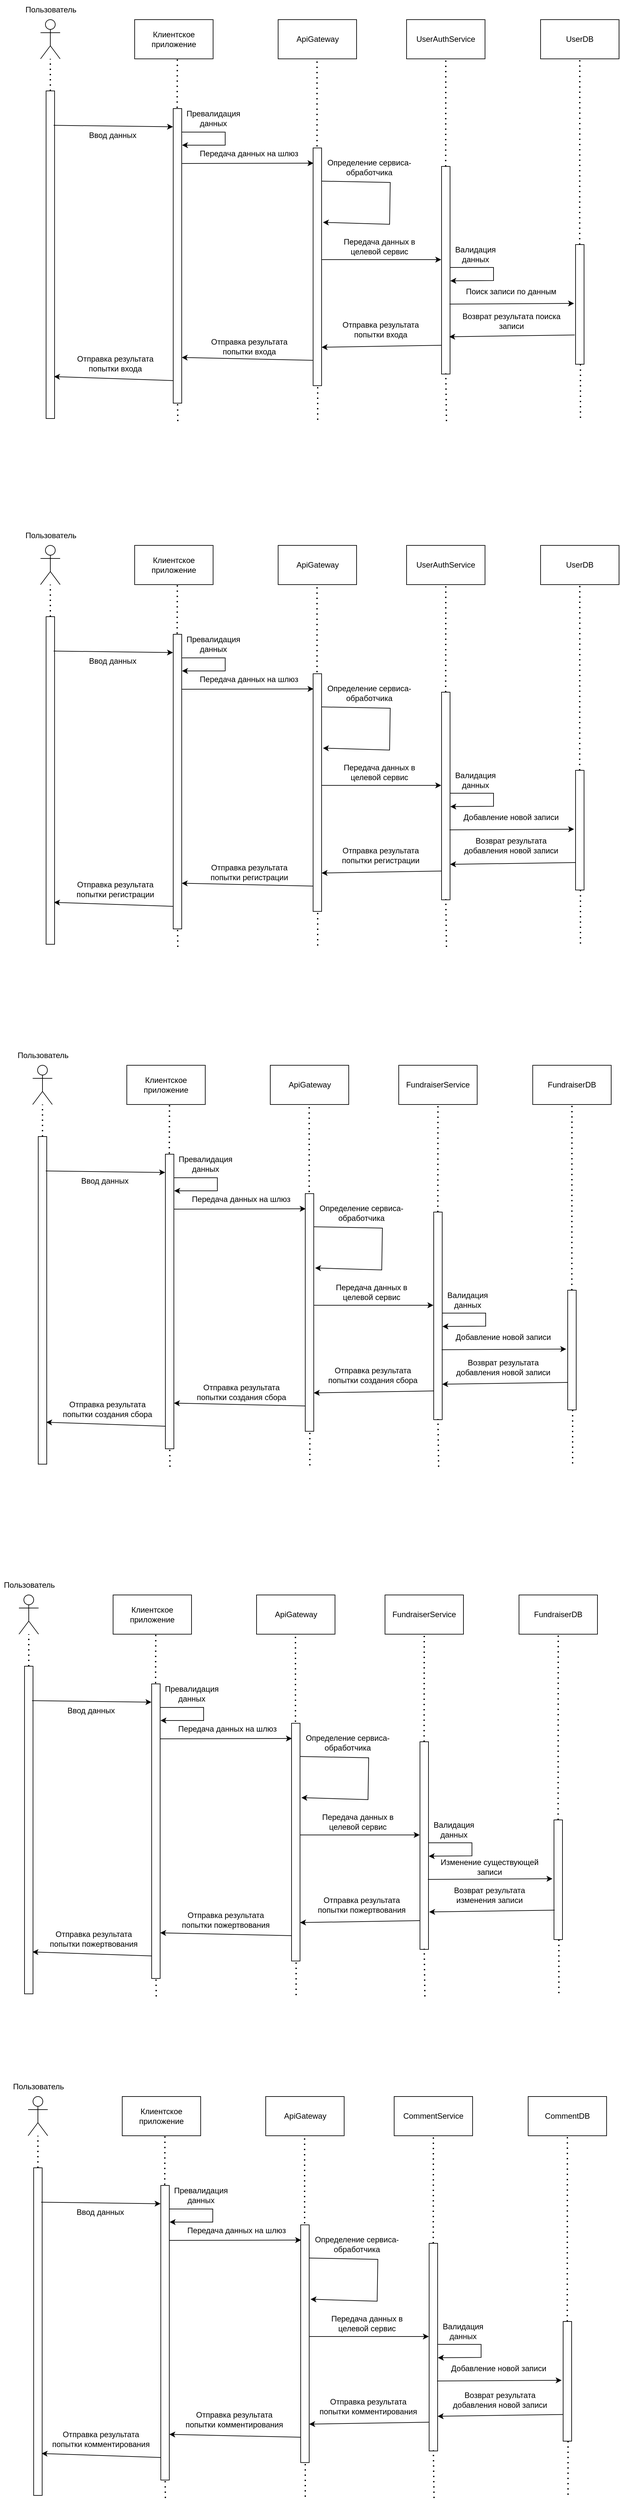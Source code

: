 <mxfile version="25.0.1">
  <diagram name="Страница — 1" id="gPK9LEXlPWsgc0EX6AzK">
    <mxGraphModel dx="2593" dy="1444" grid="0" gridSize="10" guides="1" tooltips="1" connect="1" arrows="1" fold="1" page="0" pageScale="1" pageWidth="827" pageHeight="1169" math="0" shadow="0">
      <root>
        <mxCell id="0" />
        <mxCell id="1" parent="0" />
        <mxCell id="wdOQwlN1AhwffXfv1pPf-77" value="" style="shape=umlActor;verticalLabelPosition=bottom;verticalAlign=top;html=1;outlineConnect=0;" vertex="1" parent="1">
          <mxGeometry x="84" y="1682" width="30" height="60" as="geometry" />
        </mxCell>
        <mxCell id="wdOQwlN1AhwffXfv1pPf-78" value="" style="rounded=0;whiteSpace=wrap;html=1;" vertex="1" parent="1">
          <mxGeometry x="92.5" y="1791" width="13" height="501" as="geometry" />
        </mxCell>
        <mxCell id="wdOQwlN1AhwffXfv1pPf-79" value="" style="endArrow=none;dashed=1;html=1;dashPattern=1 3;strokeWidth=2;rounded=0;exitX=0.5;exitY=0;exitDx=0;exitDy=0;" edge="1" parent="1" source="wdOQwlN1AhwffXfv1pPf-78" target="wdOQwlN1AhwffXfv1pPf-77">
          <mxGeometry width="50" height="50" relative="1" as="geometry">
            <mxPoint x="142" y="1812" as="sourcePoint" />
            <mxPoint x="463" y="1860" as="targetPoint" />
          </mxGeometry>
        </mxCell>
        <mxCell id="wdOQwlN1AhwffXfv1pPf-80" value="Пользователь" style="text;strokeColor=none;fillColor=none;align=left;verticalAlign=middle;spacingLeft=4;spacingRight=4;overflow=hidden;points=[[0,0.5],[1,0.5]];portConstraint=eastwest;rotatable=0;whiteSpace=wrap;html=1;" vertex="1" parent="1">
          <mxGeometry x="55" y="1652" width="97" height="30" as="geometry" />
        </mxCell>
        <mxCell id="wdOQwlN1AhwffXfv1pPf-81" value="Клиентское приложение" style="rounded=0;whiteSpace=wrap;html=1;" vertex="1" parent="1">
          <mxGeometry x="228" y="1682" width="120" height="60" as="geometry" />
        </mxCell>
        <mxCell id="wdOQwlN1AhwffXfv1pPf-82" value="ApiGateway" style="rounded=0;whiteSpace=wrap;html=1;" vertex="1" parent="1">
          <mxGeometry x="447.5" y="1682" width="120" height="60" as="geometry" />
        </mxCell>
        <mxCell id="wdOQwlN1AhwffXfv1pPf-83" value="FundraiserService" style="rounded=0;whiteSpace=wrap;html=1;" vertex="1" parent="1">
          <mxGeometry x="644" y="1682" width="120" height="60" as="geometry" />
        </mxCell>
        <mxCell id="wdOQwlN1AhwffXfv1pPf-84" value="FundraiserDB" style="rounded=0;whiteSpace=wrap;html=1;" vertex="1" parent="1">
          <mxGeometry x="849" y="1682" width="120" height="60" as="geometry" />
        </mxCell>
        <mxCell id="wdOQwlN1AhwffXfv1pPf-85" value="" style="rounded=0;whiteSpace=wrap;html=1;" vertex="1" parent="1">
          <mxGeometry x="287" y="1818" width="13" height="450.5" as="geometry" />
        </mxCell>
        <mxCell id="wdOQwlN1AhwffXfv1pPf-86" value="" style="rounded=0;whiteSpace=wrap;html=1;" vertex="1" parent="1">
          <mxGeometry x="501" y="1878.25" width="13" height="363.5" as="geometry" />
        </mxCell>
        <mxCell id="wdOQwlN1AhwffXfv1pPf-87" value="" style="rounded=0;whiteSpace=wrap;html=1;" vertex="1" parent="1">
          <mxGeometry x="697.5" y="1906.5" width="13" height="317.5" as="geometry" />
        </mxCell>
        <mxCell id="wdOQwlN1AhwffXfv1pPf-88" value="" style="rounded=0;whiteSpace=wrap;html=1;" vertex="1" parent="1">
          <mxGeometry x="902.5" y="2026" width="13" height="183" as="geometry" />
        </mxCell>
        <mxCell id="wdOQwlN1AhwffXfv1pPf-89" value="" style="endArrow=classic;html=1;rounded=0;exitX=0.888;exitY=0.105;exitDx=0;exitDy=0;exitPerimeter=0;entryX=-0.027;entryY=0.062;entryDx=0;entryDy=0;entryPerimeter=0;" edge="1" parent="1" source="wdOQwlN1AhwffXfv1pPf-78" target="wdOQwlN1AhwffXfv1pPf-85">
          <mxGeometry width="50" height="50" relative="1" as="geometry">
            <mxPoint x="178" y="1912" as="sourcePoint" />
            <mxPoint x="228" y="1862" as="targetPoint" />
          </mxGeometry>
        </mxCell>
        <mxCell id="wdOQwlN1AhwffXfv1pPf-90" value="Ввод данных" style="text;html=1;align=center;verticalAlign=middle;whiteSpace=wrap;rounded=0;" vertex="1" parent="1">
          <mxGeometry x="152" y="1844" width="85" height="30" as="geometry" />
        </mxCell>
        <mxCell id="wdOQwlN1AhwffXfv1pPf-91" value="" style="endArrow=classic;html=1;rounded=0;exitX=0.888;exitY=0.105;exitDx=0;exitDy=0;exitPerimeter=0;entryX=0.046;entryY=0.064;entryDx=0;entryDy=0;entryPerimeter=0;" edge="1" parent="1" target="wdOQwlN1AhwffXfv1pPf-86">
          <mxGeometry width="50" height="50" relative="1" as="geometry">
            <mxPoint x="300" y="1902" as="sourcePoint" />
            <mxPoint x="483" y="1902" as="targetPoint" />
          </mxGeometry>
        </mxCell>
        <mxCell id="wdOQwlN1AhwffXfv1pPf-92" value="Передача данных на шлюз" style="text;html=1;align=center;verticalAlign=middle;whiteSpace=wrap;rounded=0;" vertex="1" parent="1">
          <mxGeometry x="324" y="1872" width="158" height="30" as="geometry" />
        </mxCell>
        <mxCell id="wdOQwlN1AhwffXfv1pPf-93" value="" style="endArrow=classic;html=1;rounded=0;exitX=0.888;exitY=0.105;exitDx=0;exitDy=0;exitPerimeter=0;" edge="1" parent="1">
          <mxGeometry width="50" height="50" relative="1" as="geometry">
            <mxPoint x="514" y="1929" as="sourcePoint" />
            <mxPoint x="516" y="1992" as="targetPoint" />
            <Array as="points">
              <mxPoint x="619" y="1931" />
              <mxPoint x="618" y="1995" />
            </Array>
          </mxGeometry>
        </mxCell>
        <mxCell id="wdOQwlN1AhwffXfv1pPf-94" value="Определение сервиса-обработчика" style="text;html=1;align=center;verticalAlign=middle;whiteSpace=wrap;rounded=0;" vertex="1" parent="1">
          <mxGeometry x="508" y="1893" width="158" height="30" as="geometry" />
        </mxCell>
        <mxCell id="wdOQwlN1AhwffXfv1pPf-95" value="" style="endArrow=classic;html=1;rounded=0;exitX=0.888;exitY=0.105;exitDx=0;exitDy=0;exitPerimeter=0;entryX=-0.027;entryY=0.062;entryDx=0;entryDy=0;entryPerimeter=0;" edge="1" parent="1">
          <mxGeometry width="50" height="50" relative="1" as="geometry">
            <mxPoint x="514" y="2049" as="sourcePoint" />
            <mxPoint x="697" y="2049" as="targetPoint" />
          </mxGeometry>
        </mxCell>
        <mxCell id="wdOQwlN1AhwffXfv1pPf-96" value="Передача данных в целевой сервис" style="text;html=1;align=center;verticalAlign=middle;whiteSpace=wrap;rounded=0;" vertex="1" parent="1">
          <mxGeometry x="543" y="2014" width="119" height="30" as="geometry" />
        </mxCell>
        <mxCell id="wdOQwlN1AhwffXfv1pPf-97" value="" style="endArrow=classic;html=1;rounded=0;exitX=0.888;exitY=0.105;exitDx=0;exitDy=0;exitPerimeter=0;" edge="1" parent="1">
          <mxGeometry width="50" height="50" relative="1" as="geometry">
            <mxPoint x="709.67" y="2117" as="sourcePoint" />
            <mxPoint x="900.17" y="2116" as="targetPoint" />
          </mxGeometry>
        </mxCell>
        <mxCell id="wdOQwlN1AhwffXfv1pPf-98" value="Добавление новой записи" style="text;html=1;align=center;verticalAlign=middle;whiteSpace=wrap;rounded=0;" vertex="1" parent="1">
          <mxGeometry x="721.17" y="2083" width="166" height="30" as="geometry" />
        </mxCell>
        <mxCell id="wdOQwlN1AhwffXfv1pPf-99" value="" style="endArrow=classic;html=1;rounded=0;exitX=-0.013;exitY=0.86;exitDx=0;exitDy=0;exitPerimeter=0;entryX=0.987;entryY=0.803;entryDx=0;entryDy=0;entryPerimeter=0;" edge="1" parent="1">
          <mxGeometry width="50" height="50" relative="1" as="geometry">
            <mxPoint x="902.501" y="2167" as="sourcePoint" />
            <mxPoint x="710.501" y="2169.751" as="targetPoint" />
          </mxGeometry>
        </mxCell>
        <mxCell id="wdOQwlN1AhwffXfv1pPf-100" value="Возврат результата добавления новой записи" style="text;html=1;align=center;verticalAlign=middle;whiteSpace=wrap;rounded=0;" vertex="1" parent="1">
          <mxGeometry x="721.17" y="2129" width="166" height="30" as="geometry" />
        </mxCell>
        <mxCell id="wdOQwlN1AhwffXfv1pPf-101" value="" style="endArrow=classic;html=1;rounded=0;exitX=-0.013;exitY=0.86;exitDx=0;exitDy=0;exitPerimeter=0;" edge="1" parent="1">
          <mxGeometry width="50" height="50" relative="1" as="geometry">
            <mxPoint x="697.5" y="2180" as="sourcePoint" />
            <mxPoint x="514" y="2183" as="targetPoint" />
          </mxGeometry>
        </mxCell>
        <mxCell id="wdOQwlN1AhwffXfv1pPf-102" value="Отправка результата попытки создания сбора" style="text;html=1;align=center;verticalAlign=middle;whiteSpace=wrap;rounded=0;" vertex="1" parent="1">
          <mxGeometry x="530" y="2140.5" width="149" height="30" as="geometry" />
        </mxCell>
        <mxCell id="wdOQwlN1AhwffXfv1pPf-103" value="" style="endArrow=classic;html=1;rounded=0;exitX=-0.013;exitY=0.86;exitDx=0;exitDy=0;exitPerimeter=0;entryX=1;entryY=0.845;entryDx=0;entryDy=0;entryPerimeter=0;" edge="1" parent="1" target="wdOQwlN1AhwffXfv1pPf-85">
          <mxGeometry width="50" height="50" relative="1" as="geometry">
            <mxPoint x="501" y="2203" as="sourcePoint" />
            <mxPoint x="309" y="2206" as="targetPoint" />
          </mxGeometry>
        </mxCell>
        <mxCell id="wdOQwlN1AhwffXfv1pPf-106" value="" style="endArrow=classic;html=1;rounded=0;exitX=-0.013;exitY=0.86;exitDx=0;exitDy=0;exitPerimeter=0;entryX=0.932;entryY=0.872;entryDx=0;entryDy=0;entryPerimeter=0;" edge="1" parent="1" target="wdOQwlN1AhwffXfv1pPf-78">
          <mxGeometry width="50" height="50" relative="1" as="geometry">
            <mxPoint x="287" y="2234" as="sourcePoint" />
            <mxPoint x="86" y="2235" as="targetPoint" />
          </mxGeometry>
        </mxCell>
        <mxCell id="wdOQwlN1AhwffXfv1pPf-107" value="" style="endArrow=none;dashed=1;html=1;dashPattern=1 3;strokeWidth=2;rounded=0;" edge="1" parent="1">
          <mxGeometry width="50" height="50" relative="1" as="geometry">
            <mxPoint x="293" y="1817" as="sourcePoint" />
            <mxPoint x="293.31" y="1742" as="targetPoint" />
          </mxGeometry>
        </mxCell>
        <mxCell id="wdOQwlN1AhwffXfv1pPf-108" value="" style="endArrow=none;dashed=1;html=1;dashPattern=1 3;strokeWidth=2;rounded=0;" edge="1" parent="1">
          <mxGeometry width="50" height="50" relative="1" as="geometry">
            <mxPoint x="507" y="1876" as="sourcePoint" />
            <mxPoint x="507" y="1742" as="targetPoint" />
          </mxGeometry>
        </mxCell>
        <mxCell id="wdOQwlN1AhwffXfv1pPf-109" value="" style="endArrow=none;dashed=1;html=1;dashPattern=1 3;strokeWidth=2;rounded=0;exitX=0.5;exitY=0;exitDx=0;exitDy=0;" edge="1" parent="1">
          <mxGeometry width="50" height="50" relative="1" as="geometry">
            <mxPoint x="703.81" y="1906.5" as="sourcePoint" />
            <mxPoint x="704" y="1743" as="targetPoint" />
          </mxGeometry>
        </mxCell>
        <mxCell id="wdOQwlN1AhwffXfv1pPf-110" value="" style="endArrow=none;dashed=1;html=1;dashPattern=1 3;strokeWidth=2;rounded=0;exitX=0.5;exitY=0;exitDx=0;exitDy=0;entryX=0.5;entryY=1;entryDx=0;entryDy=0;" edge="1" parent="1" target="wdOQwlN1AhwffXfv1pPf-84">
          <mxGeometry width="50" height="50" relative="1" as="geometry">
            <mxPoint x="908.81" y="2026" as="sourcePoint" />
            <mxPoint x="908.81" y="1940" as="targetPoint" />
          </mxGeometry>
        </mxCell>
        <mxCell id="wdOQwlN1AhwffXfv1pPf-111" value="" style="endArrow=none;dashed=1;html=1;dashPattern=1 3;strokeWidth=2;rounded=0;" edge="1" parent="1">
          <mxGeometry width="50" height="50" relative="1" as="geometry">
            <mxPoint x="294" y="2296" as="sourcePoint" />
            <mxPoint x="293.66" y="2268.5" as="targetPoint" />
          </mxGeometry>
        </mxCell>
        <mxCell id="wdOQwlN1AhwffXfv1pPf-112" value="" style="endArrow=none;dashed=1;html=1;dashPattern=1 3;strokeWidth=2;rounded=0;" edge="1" parent="1">
          <mxGeometry width="50" height="50" relative="1" as="geometry">
            <mxPoint x="508" y="2294" as="sourcePoint" />
            <mxPoint x="508" y="2241.75" as="targetPoint" />
          </mxGeometry>
        </mxCell>
        <mxCell id="wdOQwlN1AhwffXfv1pPf-113" value="" style="endArrow=none;dashed=1;html=1;dashPattern=1 3;strokeWidth=2;rounded=0;" edge="1" parent="1">
          <mxGeometry width="50" height="50" relative="1" as="geometry">
            <mxPoint x="705" y="2296" as="sourcePoint" />
            <mxPoint x="704" y="2223" as="targetPoint" />
          </mxGeometry>
        </mxCell>
        <mxCell id="wdOQwlN1AhwffXfv1pPf-114" value="" style="endArrow=none;dashed=1;html=1;dashPattern=1 3;strokeWidth=2;rounded=0;" edge="1" parent="1">
          <mxGeometry width="50" height="50" relative="1" as="geometry">
            <mxPoint x="910" y="2291" as="sourcePoint" />
            <mxPoint x="910" y="2209" as="targetPoint" />
          </mxGeometry>
        </mxCell>
        <mxCell id="wdOQwlN1AhwffXfv1pPf-116" value="Отправка результата попытки создания сбора" style="text;html=1;align=center;verticalAlign=middle;whiteSpace=wrap;rounded=0;" vertex="1" parent="1">
          <mxGeometry x="328.5" y="2167" width="149" height="30" as="geometry" />
        </mxCell>
        <mxCell id="wdOQwlN1AhwffXfv1pPf-117" value="Отправка результата попытки создания сбора" style="text;html=1;align=center;verticalAlign=middle;whiteSpace=wrap;rounded=0;" vertex="1" parent="1">
          <mxGeometry x="124" y="2193" width="149" height="30" as="geometry" />
        </mxCell>
        <mxCell id="wdOQwlN1AhwffXfv1pPf-118" value="" style="endArrow=classic;html=1;rounded=0;exitX=0.888;exitY=0.105;exitDx=0;exitDy=0;exitPerimeter=0;entryX=1.03;entryY=0.551;entryDx=0;entryDy=0;entryPerimeter=0;" edge="1" parent="1" target="wdOQwlN1AhwffXfv1pPf-87">
          <mxGeometry width="50" height="50" relative="1" as="geometry">
            <mxPoint x="710.5" y="2061" as="sourcePoint" />
            <mxPoint x="712.5" y="2124" as="targetPoint" />
            <Array as="points">
              <mxPoint x="777" y="2061" />
              <mxPoint x="777" y="2081" />
            </Array>
          </mxGeometry>
        </mxCell>
        <mxCell id="wdOQwlN1AhwffXfv1pPf-119" value="Валидация данных" style="text;html=1;align=center;verticalAlign=middle;whiteSpace=wrap;rounded=0;" vertex="1" parent="1">
          <mxGeometry x="706" y="2026" width="86.5" height="30" as="geometry" />
        </mxCell>
        <mxCell id="wdOQwlN1AhwffXfv1pPf-160" value="" style="endArrow=classic;html=1;rounded=0;exitX=0.888;exitY=0.105;exitDx=0;exitDy=0;exitPerimeter=0;entryX=1.03;entryY=0.551;entryDx=0;entryDy=0;entryPerimeter=0;" edge="1" parent="1">
          <mxGeometry width="50" height="50" relative="1" as="geometry">
            <mxPoint x="300" y="1854" as="sourcePoint" />
            <mxPoint x="300.5" y="1874" as="targetPoint" />
            <Array as="points">
              <mxPoint x="366.5" y="1854" />
              <mxPoint x="366.5" y="1874" />
            </Array>
          </mxGeometry>
        </mxCell>
        <mxCell id="wdOQwlN1AhwffXfv1pPf-161" value="Превалидация данных" style="text;html=1;align=center;verticalAlign=middle;whiteSpace=wrap;rounded=0;" vertex="1" parent="1">
          <mxGeometry x="305" y="1818" width="86.5" height="30" as="geometry" />
        </mxCell>
        <mxCell id="wdOQwlN1AhwffXfv1pPf-162" value="" style="shape=umlActor;verticalLabelPosition=bottom;verticalAlign=top;html=1;outlineConnect=0;" vertex="1" parent="1">
          <mxGeometry x="63" y="2492" width="30" height="60" as="geometry" />
        </mxCell>
        <mxCell id="wdOQwlN1AhwffXfv1pPf-163" value="" style="rounded=0;whiteSpace=wrap;html=1;" vertex="1" parent="1">
          <mxGeometry x="71.5" y="2601" width="13" height="501" as="geometry" />
        </mxCell>
        <mxCell id="wdOQwlN1AhwffXfv1pPf-164" value="" style="endArrow=none;dashed=1;html=1;dashPattern=1 3;strokeWidth=2;rounded=0;exitX=0.5;exitY=0;exitDx=0;exitDy=0;" edge="1" parent="1" source="wdOQwlN1AhwffXfv1pPf-163" target="wdOQwlN1AhwffXfv1pPf-162">
          <mxGeometry width="50" height="50" relative="1" as="geometry">
            <mxPoint x="121" y="2622" as="sourcePoint" />
            <mxPoint x="442" y="2670" as="targetPoint" />
          </mxGeometry>
        </mxCell>
        <mxCell id="wdOQwlN1AhwffXfv1pPf-165" value="Пользователь" style="text;strokeColor=none;fillColor=none;align=left;verticalAlign=middle;spacingLeft=4;spacingRight=4;overflow=hidden;points=[[0,0.5],[1,0.5]];portConstraint=eastwest;rotatable=0;whiteSpace=wrap;html=1;" vertex="1" parent="1">
          <mxGeometry x="34" y="2462" width="97" height="30" as="geometry" />
        </mxCell>
        <mxCell id="wdOQwlN1AhwffXfv1pPf-166" value="Клиентское приложение" style="rounded=0;whiteSpace=wrap;html=1;" vertex="1" parent="1">
          <mxGeometry x="207" y="2492" width="120" height="60" as="geometry" />
        </mxCell>
        <mxCell id="wdOQwlN1AhwffXfv1pPf-167" value="ApiGateway" style="rounded=0;whiteSpace=wrap;html=1;" vertex="1" parent="1">
          <mxGeometry x="426.5" y="2492" width="120" height="60" as="geometry" />
        </mxCell>
        <mxCell id="wdOQwlN1AhwffXfv1pPf-168" value="FundraiserService" style="rounded=0;whiteSpace=wrap;html=1;" vertex="1" parent="1">
          <mxGeometry x="623" y="2492" width="120" height="60" as="geometry" />
        </mxCell>
        <mxCell id="wdOQwlN1AhwffXfv1pPf-169" value="FundraiserDB" style="rounded=0;whiteSpace=wrap;html=1;" vertex="1" parent="1">
          <mxGeometry x="828" y="2492" width="120" height="60" as="geometry" />
        </mxCell>
        <mxCell id="wdOQwlN1AhwffXfv1pPf-170" value="" style="rounded=0;whiteSpace=wrap;html=1;" vertex="1" parent="1">
          <mxGeometry x="266" y="2628" width="13" height="450.5" as="geometry" />
        </mxCell>
        <mxCell id="wdOQwlN1AhwffXfv1pPf-171" value="" style="rounded=0;whiteSpace=wrap;html=1;" vertex="1" parent="1">
          <mxGeometry x="480" y="2688.25" width="13" height="363.5" as="geometry" />
        </mxCell>
        <mxCell id="wdOQwlN1AhwffXfv1pPf-172" value="" style="rounded=0;whiteSpace=wrap;html=1;" vertex="1" parent="1">
          <mxGeometry x="676.5" y="2716.5" width="13" height="317.5" as="geometry" />
        </mxCell>
        <mxCell id="wdOQwlN1AhwffXfv1pPf-173" value="" style="rounded=0;whiteSpace=wrap;html=1;" vertex="1" parent="1">
          <mxGeometry x="881.5" y="2836" width="13" height="183" as="geometry" />
        </mxCell>
        <mxCell id="wdOQwlN1AhwffXfv1pPf-174" value="" style="endArrow=classic;html=1;rounded=0;exitX=0.888;exitY=0.105;exitDx=0;exitDy=0;exitPerimeter=0;entryX=-0.027;entryY=0.062;entryDx=0;entryDy=0;entryPerimeter=0;" edge="1" parent="1" source="wdOQwlN1AhwffXfv1pPf-163" target="wdOQwlN1AhwffXfv1pPf-170">
          <mxGeometry width="50" height="50" relative="1" as="geometry">
            <mxPoint x="157" y="2722" as="sourcePoint" />
            <mxPoint x="207" y="2672" as="targetPoint" />
          </mxGeometry>
        </mxCell>
        <mxCell id="wdOQwlN1AhwffXfv1pPf-175" value="Ввод данных" style="text;html=1;align=center;verticalAlign=middle;whiteSpace=wrap;rounded=0;" vertex="1" parent="1">
          <mxGeometry x="131" y="2654" width="85" height="30" as="geometry" />
        </mxCell>
        <mxCell id="wdOQwlN1AhwffXfv1pPf-176" value="" style="endArrow=classic;html=1;rounded=0;exitX=0.888;exitY=0.105;exitDx=0;exitDy=0;exitPerimeter=0;entryX=0.046;entryY=0.064;entryDx=0;entryDy=0;entryPerimeter=0;" edge="1" parent="1" target="wdOQwlN1AhwffXfv1pPf-171">
          <mxGeometry width="50" height="50" relative="1" as="geometry">
            <mxPoint x="279" y="2712" as="sourcePoint" />
            <mxPoint x="462" y="2712" as="targetPoint" />
          </mxGeometry>
        </mxCell>
        <mxCell id="wdOQwlN1AhwffXfv1pPf-177" value="Передача данных на шлюз" style="text;html=1;align=center;verticalAlign=middle;whiteSpace=wrap;rounded=0;" vertex="1" parent="1">
          <mxGeometry x="303" y="2682" width="158" height="30" as="geometry" />
        </mxCell>
        <mxCell id="wdOQwlN1AhwffXfv1pPf-178" value="" style="endArrow=classic;html=1;rounded=0;exitX=0.888;exitY=0.105;exitDx=0;exitDy=0;exitPerimeter=0;" edge="1" parent="1">
          <mxGeometry width="50" height="50" relative="1" as="geometry">
            <mxPoint x="493" y="2739" as="sourcePoint" />
            <mxPoint x="495" y="2802" as="targetPoint" />
            <Array as="points">
              <mxPoint x="598" y="2741" />
              <mxPoint x="597" y="2805" />
            </Array>
          </mxGeometry>
        </mxCell>
        <mxCell id="wdOQwlN1AhwffXfv1pPf-179" value="Определение сервиса-обработчика" style="text;html=1;align=center;verticalAlign=middle;whiteSpace=wrap;rounded=0;" vertex="1" parent="1">
          <mxGeometry x="487" y="2703" width="158" height="30" as="geometry" />
        </mxCell>
        <mxCell id="wdOQwlN1AhwffXfv1pPf-180" value="" style="endArrow=classic;html=1;rounded=0;exitX=0.888;exitY=0.105;exitDx=0;exitDy=0;exitPerimeter=0;entryX=-0.027;entryY=0.062;entryDx=0;entryDy=0;entryPerimeter=0;" edge="1" parent="1">
          <mxGeometry width="50" height="50" relative="1" as="geometry">
            <mxPoint x="493" y="2859" as="sourcePoint" />
            <mxPoint x="676" y="2859" as="targetPoint" />
          </mxGeometry>
        </mxCell>
        <mxCell id="wdOQwlN1AhwffXfv1pPf-181" value="Передача данных в целевой сервис" style="text;html=1;align=center;verticalAlign=middle;whiteSpace=wrap;rounded=0;" vertex="1" parent="1">
          <mxGeometry x="522" y="2824" width="119" height="30" as="geometry" />
        </mxCell>
        <mxCell id="wdOQwlN1AhwffXfv1pPf-182" value="" style="endArrow=classic;html=1;rounded=0;exitX=0.888;exitY=0.105;exitDx=0;exitDy=0;exitPerimeter=0;" edge="1" parent="1">
          <mxGeometry width="50" height="50" relative="1" as="geometry">
            <mxPoint x="688.67" y="2927" as="sourcePoint" />
            <mxPoint x="879.17" y="2926" as="targetPoint" />
          </mxGeometry>
        </mxCell>
        <mxCell id="wdOQwlN1AhwffXfv1pPf-183" value="Изменение существующей записи" style="text;html=1;align=center;verticalAlign=middle;whiteSpace=wrap;rounded=0;" vertex="1" parent="1">
          <mxGeometry x="700.17" y="2893" width="166" height="30" as="geometry" />
        </mxCell>
        <mxCell id="wdOQwlN1AhwffXfv1pPf-184" value="" style="endArrow=classic;html=1;rounded=0;exitX=-0.013;exitY=0.86;exitDx=0;exitDy=0;exitPerimeter=0;entryX=0.987;entryY=0.803;entryDx=0;entryDy=0;entryPerimeter=0;" edge="1" parent="1">
          <mxGeometry width="50" height="50" relative="1" as="geometry">
            <mxPoint x="882.501" y="2974" as="sourcePoint" />
            <mxPoint x="690.501" y="2976.751" as="targetPoint" />
          </mxGeometry>
        </mxCell>
        <mxCell id="wdOQwlN1AhwffXfv1pPf-185" value="Возврат результата изменения записи" style="text;html=1;align=center;verticalAlign=middle;whiteSpace=wrap;rounded=0;" vertex="1" parent="1">
          <mxGeometry x="700.17" y="2936" width="166" height="30" as="geometry" />
        </mxCell>
        <mxCell id="wdOQwlN1AhwffXfv1pPf-186" value="" style="endArrow=classic;html=1;rounded=0;exitX=-0.013;exitY=0.86;exitDx=0;exitDy=0;exitPerimeter=0;" edge="1" parent="1">
          <mxGeometry width="50" height="50" relative="1" as="geometry">
            <mxPoint x="676.5" y="2990" as="sourcePoint" />
            <mxPoint x="493" y="2993" as="targetPoint" />
          </mxGeometry>
        </mxCell>
        <mxCell id="wdOQwlN1AhwffXfv1pPf-188" value="" style="endArrow=classic;html=1;rounded=0;exitX=-0.013;exitY=0.86;exitDx=0;exitDy=0;exitPerimeter=0;entryX=1;entryY=0.845;entryDx=0;entryDy=0;entryPerimeter=0;" edge="1" parent="1" target="wdOQwlN1AhwffXfv1pPf-170">
          <mxGeometry width="50" height="50" relative="1" as="geometry">
            <mxPoint x="480" y="3013" as="sourcePoint" />
            <mxPoint x="288" y="3016" as="targetPoint" />
          </mxGeometry>
        </mxCell>
        <mxCell id="wdOQwlN1AhwffXfv1pPf-189" value="" style="endArrow=classic;html=1;rounded=0;exitX=-0.013;exitY=0.86;exitDx=0;exitDy=0;exitPerimeter=0;entryX=0.932;entryY=0.872;entryDx=0;entryDy=0;entryPerimeter=0;" edge="1" parent="1" target="wdOQwlN1AhwffXfv1pPf-163">
          <mxGeometry width="50" height="50" relative="1" as="geometry">
            <mxPoint x="266" y="3044" as="sourcePoint" />
            <mxPoint x="65" y="3045" as="targetPoint" />
          </mxGeometry>
        </mxCell>
        <mxCell id="wdOQwlN1AhwffXfv1pPf-190" value="" style="endArrow=none;dashed=1;html=1;dashPattern=1 3;strokeWidth=2;rounded=0;" edge="1" parent="1">
          <mxGeometry width="50" height="50" relative="1" as="geometry">
            <mxPoint x="272" y="2627" as="sourcePoint" />
            <mxPoint x="272.31" y="2552" as="targetPoint" />
          </mxGeometry>
        </mxCell>
        <mxCell id="wdOQwlN1AhwffXfv1pPf-191" value="" style="endArrow=none;dashed=1;html=1;dashPattern=1 3;strokeWidth=2;rounded=0;" edge="1" parent="1">
          <mxGeometry width="50" height="50" relative="1" as="geometry">
            <mxPoint x="486" y="2686" as="sourcePoint" />
            <mxPoint x="486" y="2552" as="targetPoint" />
          </mxGeometry>
        </mxCell>
        <mxCell id="wdOQwlN1AhwffXfv1pPf-192" value="" style="endArrow=none;dashed=1;html=1;dashPattern=1 3;strokeWidth=2;rounded=0;exitX=0.5;exitY=0;exitDx=0;exitDy=0;" edge="1" parent="1">
          <mxGeometry width="50" height="50" relative="1" as="geometry">
            <mxPoint x="682.81" y="2716.5" as="sourcePoint" />
            <mxPoint x="683" y="2553" as="targetPoint" />
          </mxGeometry>
        </mxCell>
        <mxCell id="wdOQwlN1AhwffXfv1pPf-193" value="" style="endArrow=none;dashed=1;html=1;dashPattern=1 3;strokeWidth=2;rounded=0;exitX=0.5;exitY=0;exitDx=0;exitDy=0;entryX=0.5;entryY=1;entryDx=0;entryDy=0;" edge="1" parent="1" target="wdOQwlN1AhwffXfv1pPf-169">
          <mxGeometry width="50" height="50" relative="1" as="geometry">
            <mxPoint x="887.81" y="2836" as="sourcePoint" />
            <mxPoint x="887.81" y="2750" as="targetPoint" />
          </mxGeometry>
        </mxCell>
        <mxCell id="wdOQwlN1AhwffXfv1pPf-194" value="" style="endArrow=none;dashed=1;html=1;dashPattern=1 3;strokeWidth=2;rounded=0;" edge="1" parent="1">
          <mxGeometry width="50" height="50" relative="1" as="geometry">
            <mxPoint x="273" y="3106" as="sourcePoint" />
            <mxPoint x="272.66" y="3078.5" as="targetPoint" />
          </mxGeometry>
        </mxCell>
        <mxCell id="wdOQwlN1AhwffXfv1pPf-195" value="" style="endArrow=none;dashed=1;html=1;dashPattern=1 3;strokeWidth=2;rounded=0;" edge="1" parent="1">
          <mxGeometry width="50" height="50" relative="1" as="geometry">
            <mxPoint x="487" y="3104" as="sourcePoint" />
            <mxPoint x="487" y="3051.75" as="targetPoint" />
          </mxGeometry>
        </mxCell>
        <mxCell id="wdOQwlN1AhwffXfv1pPf-196" value="" style="endArrow=none;dashed=1;html=1;dashPattern=1 3;strokeWidth=2;rounded=0;" edge="1" parent="1">
          <mxGeometry width="50" height="50" relative="1" as="geometry">
            <mxPoint x="684" y="3106" as="sourcePoint" />
            <mxPoint x="683" y="3033" as="targetPoint" />
          </mxGeometry>
        </mxCell>
        <mxCell id="wdOQwlN1AhwffXfv1pPf-197" value="" style="endArrow=none;dashed=1;html=1;dashPattern=1 3;strokeWidth=2;rounded=0;" edge="1" parent="1">
          <mxGeometry width="50" height="50" relative="1" as="geometry">
            <mxPoint x="889" y="3101" as="sourcePoint" />
            <mxPoint x="889" y="3019" as="targetPoint" />
          </mxGeometry>
        </mxCell>
        <mxCell id="wdOQwlN1AhwffXfv1pPf-199" value="Отправка результата попытки пожертвования" style="text;html=1;align=center;verticalAlign=middle;whiteSpace=wrap;rounded=0;" vertex="1" parent="1">
          <mxGeometry x="103" y="3003" width="149" height="30" as="geometry" />
        </mxCell>
        <mxCell id="wdOQwlN1AhwffXfv1pPf-200" value="" style="endArrow=classic;html=1;rounded=0;exitX=0.888;exitY=0.105;exitDx=0;exitDy=0;exitPerimeter=0;entryX=1.03;entryY=0.551;entryDx=0;entryDy=0;entryPerimeter=0;" edge="1" parent="1" target="wdOQwlN1AhwffXfv1pPf-172">
          <mxGeometry width="50" height="50" relative="1" as="geometry">
            <mxPoint x="689.5" y="2871" as="sourcePoint" />
            <mxPoint x="691.5" y="2934" as="targetPoint" />
            <Array as="points">
              <mxPoint x="756" y="2871" />
              <mxPoint x="756" y="2891" />
            </Array>
          </mxGeometry>
        </mxCell>
        <mxCell id="wdOQwlN1AhwffXfv1pPf-201" value="Валидация данных" style="text;html=1;align=center;verticalAlign=middle;whiteSpace=wrap;rounded=0;" vertex="1" parent="1">
          <mxGeometry x="685" y="2836" width="86.5" height="30" as="geometry" />
        </mxCell>
        <mxCell id="wdOQwlN1AhwffXfv1pPf-202" value="" style="endArrow=classic;html=1;rounded=0;exitX=0.888;exitY=0.105;exitDx=0;exitDy=0;exitPerimeter=0;entryX=1.03;entryY=0.551;entryDx=0;entryDy=0;entryPerimeter=0;" edge="1" parent="1">
          <mxGeometry width="50" height="50" relative="1" as="geometry">
            <mxPoint x="279" y="2664" as="sourcePoint" />
            <mxPoint x="279.5" y="2684" as="targetPoint" />
            <Array as="points">
              <mxPoint x="345.5" y="2664" />
              <mxPoint x="345.5" y="2684" />
            </Array>
          </mxGeometry>
        </mxCell>
        <mxCell id="wdOQwlN1AhwffXfv1pPf-203" value="Превалидация данных" style="text;html=1;align=center;verticalAlign=middle;whiteSpace=wrap;rounded=0;" vertex="1" parent="1">
          <mxGeometry x="284" y="2628" width="86.5" height="30" as="geometry" />
        </mxCell>
        <mxCell id="wdOQwlN1AhwffXfv1pPf-204" value="Отправка результата попытки пожертвования" style="text;html=1;align=center;verticalAlign=middle;whiteSpace=wrap;rounded=0;" vertex="1" parent="1">
          <mxGeometry x="305" y="2974" width="149" height="30" as="geometry" />
        </mxCell>
        <mxCell id="wdOQwlN1AhwffXfv1pPf-205" value="Отправка результата попытки пожертвования" style="text;html=1;align=center;verticalAlign=middle;whiteSpace=wrap;rounded=0;" vertex="1" parent="1">
          <mxGeometry x="512.5" y="2951" width="149" height="30" as="geometry" />
        </mxCell>
        <mxCell id="wdOQwlN1AhwffXfv1pPf-206" value="" style="shape=umlActor;verticalLabelPosition=bottom;verticalAlign=top;html=1;outlineConnect=0;" vertex="1" parent="1">
          <mxGeometry x="77" y="3259" width="30" height="60" as="geometry" />
        </mxCell>
        <mxCell id="wdOQwlN1AhwffXfv1pPf-207" value="" style="rounded=0;whiteSpace=wrap;html=1;" vertex="1" parent="1">
          <mxGeometry x="85.5" y="3368" width="13" height="501" as="geometry" />
        </mxCell>
        <mxCell id="wdOQwlN1AhwffXfv1pPf-208" value="" style="endArrow=none;dashed=1;html=1;dashPattern=1 3;strokeWidth=2;rounded=0;exitX=0.5;exitY=0;exitDx=0;exitDy=0;" edge="1" parent="1" source="wdOQwlN1AhwffXfv1pPf-207" target="wdOQwlN1AhwffXfv1pPf-206">
          <mxGeometry width="50" height="50" relative="1" as="geometry">
            <mxPoint x="135" y="3389" as="sourcePoint" />
            <mxPoint x="456" y="3437" as="targetPoint" />
          </mxGeometry>
        </mxCell>
        <mxCell id="wdOQwlN1AhwffXfv1pPf-209" value="Пользователь" style="text;strokeColor=none;fillColor=none;align=left;verticalAlign=middle;spacingLeft=4;spacingRight=4;overflow=hidden;points=[[0,0.5],[1,0.5]];portConstraint=eastwest;rotatable=0;whiteSpace=wrap;html=1;" vertex="1" parent="1">
          <mxGeometry x="48" y="3229" width="97" height="30" as="geometry" />
        </mxCell>
        <mxCell id="wdOQwlN1AhwffXfv1pPf-210" value="Клиентское приложение" style="rounded=0;whiteSpace=wrap;html=1;" vertex="1" parent="1">
          <mxGeometry x="221" y="3259" width="120" height="60" as="geometry" />
        </mxCell>
        <mxCell id="wdOQwlN1AhwffXfv1pPf-211" value="ApiGateway" style="rounded=0;whiteSpace=wrap;html=1;" vertex="1" parent="1">
          <mxGeometry x="440.5" y="3259" width="120" height="60" as="geometry" />
        </mxCell>
        <mxCell id="wdOQwlN1AhwffXfv1pPf-212" value="CommentService" style="rounded=0;whiteSpace=wrap;html=1;" vertex="1" parent="1">
          <mxGeometry x="637" y="3259" width="120" height="60" as="geometry" />
        </mxCell>
        <mxCell id="wdOQwlN1AhwffXfv1pPf-213" value="CommentDB" style="rounded=0;whiteSpace=wrap;html=1;" vertex="1" parent="1">
          <mxGeometry x="842" y="3259" width="120" height="60" as="geometry" />
        </mxCell>
        <mxCell id="wdOQwlN1AhwffXfv1pPf-214" value="" style="rounded=0;whiteSpace=wrap;html=1;" vertex="1" parent="1">
          <mxGeometry x="280" y="3395" width="13" height="450.5" as="geometry" />
        </mxCell>
        <mxCell id="wdOQwlN1AhwffXfv1pPf-215" value="" style="rounded=0;whiteSpace=wrap;html=1;" vertex="1" parent="1">
          <mxGeometry x="494" y="3455.25" width="13" height="363.5" as="geometry" />
        </mxCell>
        <mxCell id="wdOQwlN1AhwffXfv1pPf-216" value="" style="rounded=0;whiteSpace=wrap;html=1;" vertex="1" parent="1">
          <mxGeometry x="690.5" y="3483.5" width="13" height="317.5" as="geometry" />
        </mxCell>
        <mxCell id="wdOQwlN1AhwffXfv1pPf-217" value="" style="rounded=0;whiteSpace=wrap;html=1;" vertex="1" parent="1">
          <mxGeometry x="895.5" y="3603" width="13" height="183" as="geometry" />
        </mxCell>
        <mxCell id="wdOQwlN1AhwffXfv1pPf-218" value="" style="endArrow=classic;html=1;rounded=0;exitX=0.888;exitY=0.105;exitDx=0;exitDy=0;exitPerimeter=0;entryX=-0.027;entryY=0.062;entryDx=0;entryDy=0;entryPerimeter=0;" edge="1" parent="1" source="wdOQwlN1AhwffXfv1pPf-207" target="wdOQwlN1AhwffXfv1pPf-214">
          <mxGeometry width="50" height="50" relative="1" as="geometry">
            <mxPoint x="171" y="3489" as="sourcePoint" />
            <mxPoint x="221" y="3439" as="targetPoint" />
          </mxGeometry>
        </mxCell>
        <mxCell id="wdOQwlN1AhwffXfv1pPf-219" value="Ввод данных" style="text;html=1;align=center;verticalAlign=middle;whiteSpace=wrap;rounded=0;" vertex="1" parent="1">
          <mxGeometry x="145" y="3421" width="85" height="30" as="geometry" />
        </mxCell>
        <mxCell id="wdOQwlN1AhwffXfv1pPf-220" value="" style="endArrow=classic;html=1;rounded=0;exitX=0.888;exitY=0.105;exitDx=0;exitDy=0;exitPerimeter=0;entryX=0.046;entryY=0.064;entryDx=0;entryDy=0;entryPerimeter=0;" edge="1" parent="1" target="wdOQwlN1AhwffXfv1pPf-215">
          <mxGeometry width="50" height="50" relative="1" as="geometry">
            <mxPoint x="293" y="3479" as="sourcePoint" />
            <mxPoint x="476" y="3479" as="targetPoint" />
          </mxGeometry>
        </mxCell>
        <mxCell id="wdOQwlN1AhwffXfv1pPf-221" value="Передача данных на шлюз" style="text;html=1;align=center;verticalAlign=middle;whiteSpace=wrap;rounded=0;" vertex="1" parent="1">
          <mxGeometry x="317" y="3449" width="158" height="30" as="geometry" />
        </mxCell>
        <mxCell id="wdOQwlN1AhwffXfv1pPf-222" value="" style="endArrow=classic;html=1;rounded=0;exitX=0.888;exitY=0.105;exitDx=0;exitDy=0;exitPerimeter=0;" edge="1" parent="1">
          <mxGeometry width="50" height="50" relative="1" as="geometry">
            <mxPoint x="507" y="3506" as="sourcePoint" />
            <mxPoint x="509" y="3569" as="targetPoint" />
            <Array as="points">
              <mxPoint x="612" y="3508" />
              <mxPoint x="611" y="3572" />
            </Array>
          </mxGeometry>
        </mxCell>
        <mxCell id="wdOQwlN1AhwffXfv1pPf-223" value="Определение сервиса-обработчика" style="text;html=1;align=center;verticalAlign=middle;whiteSpace=wrap;rounded=0;" vertex="1" parent="1">
          <mxGeometry x="501" y="3470" width="158" height="30" as="geometry" />
        </mxCell>
        <mxCell id="wdOQwlN1AhwffXfv1pPf-224" value="" style="endArrow=classic;html=1;rounded=0;exitX=0.888;exitY=0.105;exitDx=0;exitDy=0;exitPerimeter=0;entryX=-0.027;entryY=0.062;entryDx=0;entryDy=0;entryPerimeter=0;" edge="1" parent="1">
          <mxGeometry width="50" height="50" relative="1" as="geometry">
            <mxPoint x="507" y="3626" as="sourcePoint" />
            <mxPoint x="690" y="3626" as="targetPoint" />
          </mxGeometry>
        </mxCell>
        <mxCell id="wdOQwlN1AhwffXfv1pPf-225" value="Передача данных в целевой сервис" style="text;html=1;align=center;verticalAlign=middle;whiteSpace=wrap;rounded=0;" vertex="1" parent="1">
          <mxGeometry x="536" y="3591" width="119" height="30" as="geometry" />
        </mxCell>
        <mxCell id="wdOQwlN1AhwffXfv1pPf-226" value="" style="endArrow=classic;html=1;rounded=0;exitX=0.888;exitY=0.105;exitDx=0;exitDy=0;exitPerimeter=0;" edge="1" parent="1">
          <mxGeometry width="50" height="50" relative="1" as="geometry">
            <mxPoint x="702.67" y="3694" as="sourcePoint" />
            <mxPoint x="893.17" y="3693" as="targetPoint" />
          </mxGeometry>
        </mxCell>
        <mxCell id="wdOQwlN1AhwffXfv1pPf-227" value="Добавление новой записи" style="text;html=1;align=center;verticalAlign=middle;whiteSpace=wrap;rounded=0;" vertex="1" parent="1">
          <mxGeometry x="714.17" y="3660" width="166" height="30" as="geometry" />
        </mxCell>
        <mxCell id="wdOQwlN1AhwffXfv1pPf-228" value="" style="endArrow=classic;html=1;rounded=0;exitX=-0.013;exitY=0.86;exitDx=0;exitDy=0;exitPerimeter=0;entryX=0.987;entryY=0.803;entryDx=0;entryDy=0;entryPerimeter=0;" edge="1" parent="1">
          <mxGeometry width="50" height="50" relative="1" as="geometry">
            <mxPoint x="895.501" y="3745.25" as="sourcePoint" />
            <mxPoint x="703.501" y="3748.001" as="targetPoint" />
          </mxGeometry>
        </mxCell>
        <mxCell id="wdOQwlN1AhwffXfv1pPf-229" value="Возврат результата добавления новой записи" style="text;html=1;align=center;verticalAlign=middle;whiteSpace=wrap;rounded=0;" vertex="1" parent="1">
          <mxGeometry x="715.5" y="3708" width="166" height="30" as="geometry" />
        </mxCell>
        <mxCell id="wdOQwlN1AhwffXfv1pPf-230" value="" style="endArrow=classic;html=1;rounded=0;exitX=-0.013;exitY=0.86;exitDx=0;exitDy=0;exitPerimeter=0;" edge="1" parent="1">
          <mxGeometry width="50" height="50" relative="1" as="geometry">
            <mxPoint x="690.5" y="3757" as="sourcePoint" />
            <mxPoint x="507" y="3760" as="targetPoint" />
          </mxGeometry>
        </mxCell>
        <mxCell id="wdOQwlN1AhwffXfv1pPf-231" value="" style="endArrow=classic;html=1;rounded=0;exitX=-0.013;exitY=0.86;exitDx=0;exitDy=0;exitPerimeter=0;entryX=1;entryY=0.845;entryDx=0;entryDy=0;entryPerimeter=0;" edge="1" parent="1" target="wdOQwlN1AhwffXfv1pPf-214">
          <mxGeometry width="50" height="50" relative="1" as="geometry">
            <mxPoint x="494" y="3780" as="sourcePoint" />
            <mxPoint x="302" y="3783" as="targetPoint" />
          </mxGeometry>
        </mxCell>
        <mxCell id="wdOQwlN1AhwffXfv1pPf-232" value="" style="endArrow=classic;html=1;rounded=0;exitX=-0.013;exitY=0.86;exitDx=0;exitDy=0;exitPerimeter=0;entryX=0.932;entryY=0.872;entryDx=0;entryDy=0;entryPerimeter=0;" edge="1" parent="1" target="wdOQwlN1AhwffXfv1pPf-207">
          <mxGeometry width="50" height="50" relative="1" as="geometry">
            <mxPoint x="280" y="3811" as="sourcePoint" />
            <mxPoint x="79" y="3812" as="targetPoint" />
          </mxGeometry>
        </mxCell>
        <mxCell id="wdOQwlN1AhwffXfv1pPf-233" value="" style="endArrow=none;dashed=1;html=1;dashPattern=1 3;strokeWidth=2;rounded=0;" edge="1" parent="1">
          <mxGeometry width="50" height="50" relative="1" as="geometry">
            <mxPoint x="286" y="3394" as="sourcePoint" />
            <mxPoint x="286.31" y="3319" as="targetPoint" />
          </mxGeometry>
        </mxCell>
        <mxCell id="wdOQwlN1AhwffXfv1pPf-234" value="" style="endArrow=none;dashed=1;html=1;dashPattern=1 3;strokeWidth=2;rounded=0;" edge="1" parent="1">
          <mxGeometry width="50" height="50" relative="1" as="geometry">
            <mxPoint x="500" y="3453" as="sourcePoint" />
            <mxPoint x="500" y="3319" as="targetPoint" />
          </mxGeometry>
        </mxCell>
        <mxCell id="wdOQwlN1AhwffXfv1pPf-235" value="" style="endArrow=none;dashed=1;html=1;dashPattern=1 3;strokeWidth=2;rounded=0;exitX=0.5;exitY=0;exitDx=0;exitDy=0;" edge="1" parent="1">
          <mxGeometry width="50" height="50" relative="1" as="geometry">
            <mxPoint x="696.81" y="3483.5" as="sourcePoint" />
            <mxPoint x="697" y="3320" as="targetPoint" />
          </mxGeometry>
        </mxCell>
        <mxCell id="wdOQwlN1AhwffXfv1pPf-236" value="" style="endArrow=none;dashed=1;html=1;dashPattern=1 3;strokeWidth=2;rounded=0;exitX=0.5;exitY=0;exitDx=0;exitDy=0;entryX=0.5;entryY=1;entryDx=0;entryDy=0;" edge="1" parent="1" target="wdOQwlN1AhwffXfv1pPf-213">
          <mxGeometry width="50" height="50" relative="1" as="geometry">
            <mxPoint x="901.81" y="3603" as="sourcePoint" />
            <mxPoint x="901.81" y="3517" as="targetPoint" />
          </mxGeometry>
        </mxCell>
        <mxCell id="wdOQwlN1AhwffXfv1pPf-237" value="" style="endArrow=none;dashed=1;html=1;dashPattern=1 3;strokeWidth=2;rounded=0;" edge="1" parent="1">
          <mxGeometry width="50" height="50" relative="1" as="geometry">
            <mxPoint x="287" y="3873" as="sourcePoint" />
            <mxPoint x="286.66" y="3845.5" as="targetPoint" />
          </mxGeometry>
        </mxCell>
        <mxCell id="wdOQwlN1AhwffXfv1pPf-238" value="" style="endArrow=none;dashed=1;html=1;dashPattern=1 3;strokeWidth=2;rounded=0;" edge="1" parent="1">
          <mxGeometry width="50" height="50" relative="1" as="geometry">
            <mxPoint x="501" y="3871" as="sourcePoint" />
            <mxPoint x="501" y="3818.75" as="targetPoint" />
          </mxGeometry>
        </mxCell>
        <mxCell id="wdOQwlN1AhwffXfv1pPf-239" value="" style="endArrow=none;dashed=1;html=1;dashPattern=1 3;strokeWidth=2;rounded=0;" edge="1" parent="1">
          <mxGeometry width="50" height="50" relative="1" as="geometry">
            <mxPoint x="698" y="3873" as="sourcePoint" />
            <mxPoint x="697" y="3800" as="targetPoint" />
          </mxGeometry>
        </mxCell>
        <mxCell id="wdOQwlN1AhwffXfv1pPf-240" value="" style="endArrow=none;dashed=1;html=1;dashPattern=1 3;strokeWidth=2;rounded=0;" edge="1" parent="1">
          <mxGeometry width="50" height="50" relative="1" as="geometry">
            <mxPoint x="903" y="3868" as="sourcePoint" />
            <mxPoint x="903" y="3786" as="targetPoint" />
          </mxGeometry>
        </mxCell>
        <mxCell id="wdOQwlN1AhwffXfv1pPf-242" value="" style="endArrow=classic;html=1;rounded=0;exitX=0.888;exitY=0.105;exitDx=0;exitDy=0;exitPerimeter=0;entryX=1.03;entryY=0.551;entryDx=0;entryDy=0;entryPerimeter=0;" edge="1" parent="1" target="wdOQwlN1AhwffXfv1pPf-216">
          <mxGeometry width="50" height="50" relative="1" as="geometry">
            <mxPoint x="703.5" y="3638" as="sourcePoint" />
            <mxPoint x="705.5" y="3701" as="targetPoint" />
            <Array as="points">
              <mxPoint x="770" y="3638" />
              <mxPoint x="770" y="3658" />
            </Array>
          </mxGeometry>
        </mxCell>
        <mxCell id="wdOQwlN1AhwffXfv1pPf-243" value="Валидация данных" style="text;html=1;align=center;verticalAlign=middle;whiteSpace=wrap;rounded=0;" vertex="1" parent="1">
          <mxGeometry x="699" y="3603" width="86.5" height="30" as="geometry" />
        </mxCell>
        <mxCell id="wdOQwlN1AhwffXfv1pPf-244" value="" style="endArrow=classic;html=1;rounded=0;exitX=0.888;exitY=0.105;exitDx=0;exitDy=0;exitPerimeter=0;entryX=1.03;entryY=0.551;entryDx=0;entryDy=0;entryPerimeter=0;" edge="1" parent="1">
          <mxGeometry width="50" height="50" relative="1" as="geometry">
            <mxPoint x="293" y="3431" as="sourcePoint" />
            <mxPoint x="293.5" y="3451" as="targetPoint" />
            <Array as="points">
              <mxPoint x="359.5" y="3431" />
              <mxPoint x="359.5" y="3451" />
            </Array>
          </mxGeometry>
        </mxCell>
        <mxCell id="wdOQwlN1AhwffXfv1pPf-245" value="Превалидация данных" style="text;html=1;align=center;verticalAlign=middle;whiteSpace=wrap;rounded=0;" vertex="1" parent="1">
          <mxGeometry x="298" y="3395" width="86.5" height="30" as="geometry" />
        </mxCell>
        <mxCell id="wdOQwlN1AhwffXfv1pPf-247" value="Отправка результата попытки комментирования" style="text;html=1;align=center;verticalAlign=middle;whiteSpace=wrap;rounded=0;" vertex="1" parent="1">
          <mxGeometry x="519" y="3718" width="156.5" height="30" as="geometry" />
        </mxCell>
        <mxCell id="wdOQwlN1AhwffXfv1pPf-248" value="Отправка результата попытки комментирования" style="text;html=1;align=center;verticalAlign=middle;whiteSpace=wrap;rounded=0;" vertex="1" parent="1">
          <mxGeometry x="314" y="3738" width="156.5" height="30" as="geometry" />
        </mxCell>
        <mxCell id="wdOQwlN1AhwffXfv1pPf-249" value="Отправка результата попытки комментирования" style="text;html=1;align=center;verticalAlign=middle;whiteSpace=wrap;rounded=0;" vertex="1" parent="1">
          <mxGeometry x="109.5" y="3768" width="156.5" height="30" as="geometry" />
        </mxCell>
        <mxCell id="wdOQwlN1AhwffXfv1pPf-292" value="" style="shape=umlActor;verticalLabelPosition=bottom;verticalAlign=top;html=1;outlineConnect=0;" vertex="1" parent="1">
          <mxGeometry x="96" y="887" width="30" height="60" as="geometry" />
        </mxCell>
        <mxCell id="wdOQwlN1AhwffXfv1pPf-293" value="" style="rounded=0;whiteSpace=wrap;html=1;" vertex="1" parent="1">
          <mxGeometry x="104.5" y="996" width="13" height="501" as="geometry" />
        </mxCell>
        <mxCell id="wdOQwlN1AhwffXfv1pPf-294" value="" style="endArrow=none;dashed=1;html=1;dashPattern=1 3;strokeWidth=2;rounded=0;exitX=0.5;exitY=0;exitDx=0;exitDy=0;" edge="1" parent="1" source="wdOQwlN1AhwffXfv1pPf-293" target="wdOQwlN1AhwffXfv1pPf-292">
          <mxGeometry width="50" height="50" relative="1" as="geometry">
            <mxPoint x="154" y="1017" as="sourcePoint" />
            <mxPoint x="475" y="1065" as="targetPoint" />
          </mxGeometry>
        </mxCell>
        <mxCell id="wdOQwlN1AhwffXfv1pPf-295" value="Пользователь" style="text;strokeColor=none;fillColor=none;align=left;verticalAlign=middle;spacingLeft=4;spacingRight=4;overflow=hidden;points=[[0,0.5],[1,0.5]];portConstraint=eastwest;rotatable=0;whiteSpace=wrap;html=1;" vertex="1" parent="1">
          <mxGeometry x="67" y="857" width="97" height="30" as="geometry" />
        </mxCell>
        <mxCell id="wdOQwlN1AhwffXfv1pPf-296" value="Клиентское приложение" style="rounded=0;whiteSpace=wrap;html=1;" vertex="1" parent="1">
          <mxGeometry x="240" y="887" width="120" height="60" as="geometry" />
        </mxCell>
        <mxCell id="wdOQwlN1AhwffXfv1pPf-297" value="ApiGateway" style="rounded=0;whiteSpace=wrap;html=1;" vertex="1" parent="1">
          <mxGeometry x="459.5" y="887" width="120" height="60" as="geometry" />
        </mxCell>
        <mxCell id="wdOQwlN1AhwffXfv1pPf-298" value="UserAuthService" style="rounded=0;whiteSpace=wrap;html=1;" vertex="1" parent="1">
          <mxGeometry x="656" y="887" width="120" height="60" as="geometry" />
        </mxCell>
        <mxCell id="wdOQwlN1AhwffXfv1pPf-299" value="UserDB" style="rounded=0;whiteSpace=wrap;html=1;" vertex="1" parent="1">
          <mxGeometry x="861" y="887" width="120" height="60" as="geometry" />
        </mxCell>
        <mxCell id="wdOQwlN1AhwffXfv1pPf-300" value="" style="rounded=0;whiteSpace=wrap;html=1;" vertex="1" parent="1">
          <mxGeometry x="299" y="1023" width="13" height="450.5" as="geometry" />
        </mxCell>
        <mxCell id="wdOQwlN1AhwffXfv1pPf-301" value="" style="rounded=0;whiteSpace=wrap;html=1;" vertex="1" parent="1">
          <mxGeometry x="513" y="1083.25" width="13" height="363.5" as="geometry" />
        </mxCell>
        <mxCell id="wdOQwlN1AhwffXfv1pPf-302" value="" style="rounded=0;whiteSpace=wrap;html=1;" vertex="1" parent="1">
          <mxGeometry x="709.5" y="1111.5" width="13" height="317.5" as="geometry" />
        </mxCell>
        <mxCell id="wdOQwlN1AhwffXfv1pPf-303" value="" style="rounded=0;whiteSpace=wrap;html=1;" vertex="1" parent="1">
          <mxGeometry x="914.5" y="1231" width="13" height="183" as="geometry" />
        </mxCell>
        <mxCell id="wdOQwlN1AhwffXfv1pPf-304" value="" style="endArrow=classic;html=1;rounded=0;exitX=0.888;exitY=0.105;exitDx=0;exitDy=0;exitPerimeter=0;entryX=-0.027;entryY=0.062;entryDx=0;entryDy=0;entryPerimeter=0;" edge="1" parent="1" source="wdOQwlN1AhwffXfv1pPf-293" target="wdOQwlN1AhwffXfv1pPf-300">
          <mxGeometry width="50" height="50" relative="1" as="geometry">
            <mxPoint x="190" y="1117" as="sourcePoint" />
            <mxPoint x="240" y="1067" as="targetPoint" />
          </mxGeometry>
        </mxCell>
        <mxCell id="wdOQwlN1AhwffXfv1pPf-305" value="Ввод данных" style="text;html=1;align=center;verticalAlign=middle;whiteSpace=wrap;rounded=0;" vertex="1" parent="1">
          <mxGeometry x="164" y="1049" width="85" height="30" as="geometry" />
        </mxCell>
        <mxCell id="wdOQwlN1AhwffXfv1pPf-306" value="" style="endArrow=classic;html=1;rounded=0;exitX=0.888;exitY=0.105;exitDx=0;exitDy=0;exitPerimeter=0;entryX=0.046;entryY=0.064;entryDx=0;entryDy=0;entryPerimeter=0;" edge="1" parent="1" target="wdOQwlN1AhwffXfv1pPf-301">
          <mxGeometry width="50" height="50" relative="1" as="geometry">
            <mxPoint x="312" y="1107" as="sourcePoint" />
            <mxPoint x="495" y="1107" as="targetPoint" />
          </mxGeometry>
        </mxCell>
        <mxCell id="wdOQwlN1AhwffXfv1pPf-307" value="Передача данных на шлюз" style="text;html=1;align=center;verticalAlign=middle;whiteSpace=wrap;rounded=0;" vertex="1" parent="1">
          <mxGeometry x="336" y="1077" width="158" height="30" as="geometry" />
        </mxCell>
        <mxCell id="wdOQwlN1AhwffXfv1pPf-308" value="" style="endArrow=classic;html=1;rounded=0;exitX=0.888;exitY=0.105;exitDx=0;exitDy=0;exitPerimeter=0;" edge="1" parent="1">
          <mxGeometry width="50" height="50" relative="1" as="geometry">
            <mxPoint x="526" y="1134" as="sourcePoint" />
            <mxPoint x="528" y="1197" as="targetPoint" />
            <Array as="points">
              <mxPoint x="631" y="1136" />
              <mxPoint x="630" y="1200" />
            </Array>
          </mxGeometry>
        </mxCell>
        <mxCell id="wdOQwlN1AhwffXfv1pPf-309" value="Определение сервиса-обработчика" style="text;html=1;align=center;verticalAlign=middle;whiteSpace=wrap;rounded=0;" vertex="1" parent="1">
          <mxGeometry x="520" y="1098" width="158" height="30" as="geometry" />
        </mxCell>
        <mxCell id="wdOQwlN1AhwffXfv1pPf-310" value="" style="endArrow=classic;html=1;rounded=0;exitX=0.888;exitY=0.105;exitDx=0;exitDy=0;exitPerimeter=0;entryX=-0.027;entryY=0.062;entryDx=0;entryDy=0;entryPerimeter=0;" edge="1" parent="1">
          <mxGeometry width="50" height="50" relative="1" as="geometry">
            <mxPoint x="526" y="1254" as="sourcePoint" />
            <mxPoint x="709" y="1254" as="targetPoint" />
          </mxGeometry>
        </mxCell>
        <mxCell id="wdOQwlN1AhwffXfv1pPf-311" value="Передача данных в целевой сервис" style="text;html=1;align=center;verticalAlign=middle;whiteSpace=wrap;rounded=0;" vertex="1" parent="1">
          <mxGeometry x="555" y="1219" width="119" height="30" as="geometry" />
        </mxCell>
        <mxCell id="wdOQwlN1AhwffXfv1pPf-312" value="" style="endArrow=classic;html=1;rounded=0;exitX=0.888;exitY=0.105;exitDx=0;exitDy=0;exitPerimeter=0;" edge="1" parent="1">
          <mxGeometry width="50" height="50" relative="1" as="geometry">
            <mxPoint x="721.67" y="1322" as="sourcePoint" />
            <mxPoint x="912.17" y="1321" as="targetPoint" />
          </mxGeometry>
        </mxCell>
        <mxCell id="wdOQwlN1AhwffXfv1pPf-313" value="Добавление новой записи" style="text;html=1;align=center;verticalAlign=middle;whiteSpace=wrap;rounded=0;" vertex="1" parent="1">
          <mxGeometry x="733.17" y="1288" width="166" height="30" as="geometry" />
        </mxCell>
        <mxCell id="wdOQwlN1AhwffXfv1pPf-314" value="" style="endArrow=classic;html=1;rounded=0;exitX=-0.013;exitY=0.86;exitDx=0;exitDy=0;exitPerimeter=0;entryX=0.987;entryY=0.803;entryDx=0;entryDy=0;entryPerimeter=0;" edge="1" parent="1">
          <mxGeometry width="50" height="50" relative="1" as="geometry">
            <mxPoint x="914.501" y="1372" as="sourcePoint" />
            <mxPoint x="722.501" y="1374.751" as="targetPoint" />
          </mxGeometry>
        </mxCell>
        <mxCell id="wdOQwlN1AhwffXfv1pPf-315" value="Возврат результата добавления новой записи" style="text;html=1;align=center;verticalAlign=middle;whiteSpace=wrap;rounded=0;" vertex="1" parent="1">
          <mxGeometry x="733.17" y="1331" width="166" height="30" as="geometry" />
        </mxCell>
        <mxCell id="wdOQwlN1AhwffXfv1pPf-316" value="" style="endArrow=classic;html=1;rounded=0;exitX=-0.013;exitY=0.86;exitDx=0;exitDy=0;exitPerimeter=0;" edge="1" parent="1">
          <mxGeometry width="50" height="50" relative="1" as="geometry">
            <mxPoint x="709.5" y="1385" as="sourcePoint" />
            <mxPoint x="526" y="1388" as="targetPoint" />
          </mxGeometry>
        </mxCell>
        <mxCell id="wdOQwlN1AhwffXfv1pPf-317" value="Отправка результата попытки регистрации" style="text;html=1;align=center;verticalAlign=middle;whiteSpace=wrap;rounded=0;" vertex="1" parent="1">
          <mxGeometry x="542" y="1345.5" width="149" height="30" as="geometry" />
        </mxCell>
        <mxCell id="wdOQwlN1AhwffXfv1pPf-318" value="" style="endArrow=classic;html=1;rounded=0;exitX=-0.013;exitY=0.86;exitDx=0;exitDy=0;exitPerimeter=0;entryX=1;entryY=0.845;entryDx=0;entryDy=0;entryPerimeter=0;" edge="1" parent="1" target="wdOQwlN1AhwffXfv1pPf-300">
          <mxGeometry width="50" height="50" relative="1" as="geometry">
            <mxPoint x="513" y="1408" as="sourcePoint" />
            <mxPoint x="321" y="1411" as="targetPoint" />
          </mxGeometry>
        </mxCell>
        <mxCell id="wdOQwlN1AhwffXfv1pPf-319" value="" style="endArrow=classic;html=1;rounded=0;exitX=-0.013;exitY=0.86;exitDx=0;exitDy=0;exitPerimeter=0;entryX=0.932;entryY=0.872;entryDx=0;entryDy=0;entryPerimeter=0;" edge="1" parent="1" target="wdOQwlN1AhwffXfv1pPf-293">
          <mxGeometry width="50" height="50" relative="1" as="geometry">
            <mxPoint x="299" y="1439" as="sourcePoint" />
            <mxPoint x="98" y="1440" as="targetPoint" />
          </mxGeometry>
        </mxCell>
        <mxCell id="wdOQwlN1AhwffXfv1pPf-320" value="" style="endArrow=none;dashed=1;html=1;dashPattern=1 3;strokeWidth=2;rounded=0;" edge="1" parent="1">
          <mxGeometry width="50" height="50" relative="1" as="geometry">
            <mxPoint x="305" y="1022" as="sourcePoint" />
            <mxPoint x="305.31" y="947" as="targetPoint" />
          </mxGeometry>
        </mxCell>
        <mxCell id="wdOQwlN1AhwffXfv1pPf-321" value="" style="endArrow=none;dashed=1;html=1;dashPattern=1 3;strokeWidth=2;rounded=0;" edge="1" parent="1">
          <mxGeometry width="50" height="50" relative="1" as="geometry">
            <mxPoint x="519" y="1081" as="sourcePoint" />
            <mxPoint x="519" y="947" as="targetPoint" />
          </mxGeometry>
        </mxCell>
        <mxCell id="wdOQwlN1AhwffXfv1pPf-322" value="" style="endArrow=none;dashed=1;html=1;dashPattern=1 3;strokeWidth=2;rounded=0;exitX=0.5;exitY=0;exitDx=0;exitDy=0;" edge="1" parent="1">
          <mxGeometry width="50" height="50" relative="1" as="geometry">
            <mxPoint x="715.81" y="1111.5" as="sourcePoint" />
            <mxPoint x="716" y="948" as="targetPoint" />
          </mxGeometry>
        </mxCell>
        <mxCell id="wdOQwlN1AhwffXfv1pPf-323" value="" style="endArrow=none;dashed=1;html=1;dashPattern=1 3;strokeWidth=2;rounded=0;exitX=0.5;exitY=0;exitDx=0;exitDy=0;entryX=0.5;entryY=1;entryDx=0;entryDy=0;" edge="1" parent="1" target="wdOQwlN1AhwffXfv1pPf-299">
          <mxGeometry width="50" height="50" relative="1" as="geometry">
            <mxPoint x="920.81" y="1231" as="sourcePoint" />
            <mxPoint x="920.81" y="1145" as="targetPoint" />
          </mxGeometry>
        </mxCell>
        <mxCell id="wdOQwlN1AhwffXfv1pPf-324" value="" style="endArrow=none;dashed=1;html=1;dashPattern=1 3;strokeWidth=2;rounded=0;" edge="1" parent="1">
          <mxGeometry width="50" height="50" relative="1" as="geometry">
            <mxPoint x="306" y="1501" as="sourcePoint" />
            <mxPoint x="305.66" y="1473.5" as="targetPoint" />
          </mxGeometry>
        </mxCell>
        <mxCell id="wdOQwlN1AhwffXfv1pPf-325" value="" style="endArrow=none;dashed=1;html=1;dashPattern=1 3;strokeWidth=2;rounded=0;" edge="1" parent="1">
          <mxGeometry width="50" height="50" relative="1" as="geometry">
            <mxPoint x="520" y="1499" as="sourcePoint" />
            <mxPoint x="520" y="1446.75" as="targetPoint" />
          </mxGeometry>
        </mxCell>
        <mxCell id="wdOQwlN1AhwffXfv1pPf-326" value="" style="endArrow=none;dashed=1;html=1;dashPattern=1 3;strokeWidth=2;rounded=0;" edge="1" parent="1">
          <mxGeometry width="50" height="50" relative="1" as="geometry">
            <mxPoint x="717" y="1501" as="sourcePoint" />
            <mxPoint x="716" y="1428" as="targetPoint" />
          </mxGeometry>
        </mxCell>
        <mxCell id="wdOQwlN1AhwffXfv1pPf-327" value="" style="endArrow=none;dashed=1;html=1;dashPattern=1 3;strokeWidth=2;rounded=0;" edge="1" parent="1">
          <mxGeometry width="50" height="50" relative="1" as="geometry">
            <mxPoint x="922" y="1496" as="sourcePoint" />
            <mxPoint x="922" y="1414" as="targetPoint" />
          </mxGeometry>
        </mxCell>
        <mxCell id="wdOQwlN1AhwffXfv1pPf-328" value="Отправка результата попытки регистрации" style="text;html=1;align=center;verticalAlign=middle;whiteSpace=wrap;rounded=0;" vertex="1" parent="1">
          <mxGeometry x="340.5" y="1372" width="149" height="30" as="geometry" />
        </mxCell>
        <mxCell id="wdOQwlN1AhwffXfv1pPf-329" value="Отправка результата попытки регистрации" style="text;html=1;align=center;verticalAlign=middle;whiteSpace=wrap;rounded=0;" vertex="1" parent="1">
          <mxGeometry x="136" y="1398" width="149" height="30" as="geometry" />
        </mxCell>
        <mxCell id="wdOQwlN1AhwffXfv1pPf-330" value="" style="endArrow=classic;html=1;rounded=0;exitX=0.888;exitY=0.105;exitDx=0;exitDy=0;exitPerimeter=0;entryX=1.03;entryY=0.551;entryDx=0;entryDy=0;entryPerimeter=0;" edge="1" parent="1" target="wdOQwlN1AhwffXfv1pPf-302">
          <mxGeometry width="50" height="50" relative="1" as="geometry">
            <mxPoint x="722.5" y="1266" as="sourcePoint" />
            <mxPoint x="724.5" y="1329" as="targetPoint" />
            <Array as="points">
              <mxPoint x="789" y="1266" />
              <mxPoint x="789" y="1286" />
            </Array>
          </mxGeometry>
        </mxCell>
        <mxCell id="wdOQwlN1AhwffXfv1pPf-331" value="Валидация данных" style="text;html=1;align=center;verticalAlign=middle;whiteSpace=wrap;rounded=0;" vertex="1" parent="1">
          <mxGeometry x="718" y="1231" width="86.5" height="30" as="geometry" />
        </mxCell>
        <mxCell id="wdOQwlN1AhwffXfv1pPf-332" value="" style="endArrow=classic;html=1;rounded=0;exitX=0.888;exitY=0.105;exitDx=0;exitDy=0;exitPerimeter=0;entryX=1.03;entryY=0.551;entryDx=0;entryDy=0;entryPerimeter=0;" edge="1" parent="1">
          <mxGeometry width="50" height="50" relative="1" as="geometry">
            <mxPoint x="312" y="1059" as="sourcePoint" />
            <mxPoint x="312.5" y="1079" as="targetPoint" />
            <Array as="points">
              <mxPoint x="378.5" y="1059" />
              <mxPoint x="378.5" y="1079" />
            </Array>
          </mxGeometry>
        </mxCell>
        <mxCell id="wdOQwlN1AhwffXfv1pPf-333" value="Превалидация данных" style="text;html=1;align=center;verticalAlign=middle;whiteSpace=wrap;rounded=0;" vertex="1" parent="1">
          <mxGeometry x="317" y="1023" width="86.5" height="30" as="geometry" />
        </mxCell>
        <mxCell id="wdOQwlN1AhwffXfv1pPf-334" value="" style="shape=umlActor;verticalLabelPosition=bottom;verticalAlign=top;html=1;outlineConnect=0;" vertex="1" parent="1">
          <mxGeometry x="96" y="83" width="30" height="60" as="geometry" />
        </mxCell>
        <mxCell id="wdOQwlN1AhwffXfv1pPf-335" value="" style="rounded=0;whiteSpace=wrap;html=1;" vertex="1" parent="1">
          <mxGeometry x="104.5" y="192" width="13" height="501" as="geometry" />
        </mxCell>
        <mxCell id="wdOQwlN1AhwffXfv1pPf-336" value="" style="endArrow=none;dashed=1;html=1;dashPattern=1 3;strokeWidth=2;rounded=0;exitX=0.5;exitY=0;exitDx=0;exitDy=0;" edge="1" parent="1" source="wdOQwlN1AhwffXfv1pPf-335" target="wdOQwlN1AhwffXfv1pPf-334">
          <mxGeometry width="50" height="50" relative="1" as="geometry">
            <mxPoint x="154" y="213" as="sourcePoint" />
            <mxPoint x="475" y="261" as="targetPoint" />
          </mxGeometry>
        </mxCell>
        <mxCell id="wdOQwlN1AhwffXfv1pPf-337" value="Пользователь" style="text;strokeColor=none;fillColor=none;align=left;verticalAlign=middle;spacingLeft=4;spacingRight=4;overflow=hidden;points=[[0,0.5],[1,0.5]];portConstraint=eastwest;rotatable=0;whiteSpace=wrap;html=1;" vertex="1" parent="1">
          <mxGeometry x="67" y="53" width="97" height="30" as="geometry" />
        </mxCell>
        <mxCell id="wdOQwlN1AhwffXfv1pPf-338" value="Клиентское приложение" style="rounded=0;whiteSpace=wrap;html=1;" vertex="1" parent="1">
          <mxGeometry x="240" y="83" width="120" height="60" as="geometry" />
        </mxCell>
        <mxCell id="wdOQwlN1AhwffXfv1pPf-339" value="ApiGateway" style="rounded=0;whiteSpace=wrap;html=1;" vertex="1" parent="1">
          <mxGeometry x="459.5" y="83" width="120" height="60" as="geometry" />
        </mxCell>
        <mxCell id="wdOQwlN1AhwffXfv1pPf-340" value="UserAuthService" style="rounded=0;whiteSpace=wrap;html=1;" vertex="1" parent="1">
          <mxGeometry x="656" y="83" width="120" height="60" as="geometry" />
        </mxCell>
        <mxCell id="wdOQwlN1AhwffXfv1pPf-341" value="UserDB" style="rounded=0;whiteSpace=wrap;html=1;" vertex="1" parent="1">
          <mxGeometry x="861" y="83" width="120" height="60" as="geometry" />
        </mxCell>
        <mxCell id="wdOQwlN1AhwffXfv1pPf-342" value="" style="rounded=0;whiteSpace=wrap;html=1;" vertex="1" parent="1">
          <mxGeometry x="299" y="219" width="13" height="450.5" as="geometry" />
        </mxCell>
        <mxCell id="wdOQwlN1AhwffXfv1pPf-343" value="" style="rounded=0;whiteSpace=wrap;html=1;" vertex="1" parent="1">
          <mxGeometry x="513" y="279.25" width="13" height="363.5" as="geometry" />
        </mxCell>
        <mxCell id="wdOQwlN1AhwffXfv1pPf-344" value="" style="rounded=0;whiteSpace=wrap;html=1;" vertex="1" parent="1">
          <mxGeometry x="709.5" y="307.5" width="13" height="317.5" as="geometry" />
        </mxCell>
        <mxCell id="wdOQwlN1AhwffXfv1pPf-345" value="" style="rounded=0;whiteSpace=wrap;html=1;" vertex="1" parent="1">
          <mxGeometry x="914.5" y="427" width="13" height="183" as="geometry" />
        </mxCell>
        <mxCell id="wdOQwlN1AhwffXfv1pPf-346" value="" style="endArrow=classic;html=1;rounded=0;exitX=0.888;exitY=0.105;exitDx=0;exitDy=0;exitPerimeter=0;entryX=-0.027;entryY=0.062;entryDx=0;entryDy=0;entryPerimeter=0;" edge="1" parent="1" source="wdOQwlN1AhwffXfv1pPf-335" target="wdOQwlN1AhwffXfv1pPf-342">
          <mxGeometry width="50" height="50" relative="1" as="geometry">
            <mxPoint x="190" y="313" as="sourcePoint" />
            <mxPoint x="240" y="263" as="targetPoint" />
          </mxGeometry>
        </mxCell>
        <mxCell id="wdOQwlN1AhwffXfv1pPf-347" value="Ввод данных" style="text;html=1;align=center;verticalAlign=middle;whiteSpace=wrap;rounded=0;" vertex="1" parent="1">
          <mxGeometry x="164" y="245" width="85" height="30" as="geometry" />
        </mxCell>
        <mxCell id="wdOQwlN1AhwffXfv1pPf-348" value="" style="endArrow=classic;html=1;rounded=0;exitX=0.888;exitY=0.105;exitDx=0;exitDy=0;exitPerimeter=0;entryX=0.046;entryY=0.064;entryDx=0;entryDy=0;entryPerimeter=0;" edge="1" parent="1" target="wdOQwlN1AhwffXfv1pPf-343">
          <mxGeometry width="50" height="50" relative="1" as="geometry">
            <mxPoint x="312" y="303" as="sourcePoint" />
            <mxPoint x="495" y="303" as="targetPoint" />
          </mxGeometry>
        </mxCell>
        <mxCell id="wdOQwlN1AhwffXfv1pPf-349" value="Передача данных на шлюз" style="text;html=1;align=center;verticalAlign=middle;whiteSpace=wrap;rounded=0;" vertex="1" parent="1">
          <mxGeometry x="336" y="273" width="158" height="30" as="geometry" />
        </mxCell>
        <mxCell id="wdOQwlN1AhwffXfv1pPf-350" value="" style="endArrow=classic;html=1;rounded=0;exitX=0.888;exitY=0.105;exitDx=0;exitDy=0;exitPerimeter=0;" edge="1" parent="1">
          <mxGeometry width="50" height="50" relative="1" as="geometry">
            <mxPoint x="526" y="330" as="sourcePoint" />
            <mxPoint x="528" y="393" as="targetPoint" />
            <Array as="points">
              <mxPoint x="631" y="332" />
              <mxPoint x="630" y="396" />
            </Array>
          </mxGeometry>
        </mxCell>
        <mxCell id="wdOQwlN1AhwffXfv1pPf-351" value="Определение сервиса-обработчика" style="text;html=1;align=center;verticalAlign=middle;whiteSpace=wrap;rounded=0;" vertex="1" parent="1">
          <mxGeometry x="520" y="294" width="158" height="30" as="geometry" />
        </mxCell>
        <mxCell id="wdOQwlN1AhwffXfv1pPf-352" value="" style="endArrow=classic;html=1;rounded=0;exitX=0.888;exitY=0.105;exitDx=0;exitDy=0;exitPerimeter=0;entryX=-0.027;entryY=0.062;entryDx=0;entryDy=0;entryPerimeter=0;" edge="1" parent="1">
          <mxGeometry width="50" height="50" relative="1" as="geometry">
            <mxPoint x="526" y="450" as="sourcePoint" />
            <mxPoint x="709" y="450" as="targetPoint" />
          </mxGeometry>
        </mxCell>
        <mxCell id="wdOQwlN1AhwffXfv1pPf-353" value="Передача данных в целевой сервис" style="text;html=1;align=center;verticalAlign=middle;whiteSpace=wrap;rounded=0;" vertex="1" parent="1">
          <mxGeometry x="555" y="415" width="119" height="30" as="geometry" />
        </mxCell>
        <mxCell id="wdOQwlN1AhwffXfv1pPf-354" value="" style="endArrow=classic;html=1;rounded=0;exitX=0.888;exitY=0.105;exitDx=0;exitDy=0;exitPerimeter=0;" edge="1" parent="1">
          <mxGeometry width="50" height="50" relative="1" as="geometry">
            <mxPoint x="721.67" y="518" as="sourcePoint" />
            <mxPoint x="912.17" y="517" as="targetPoint" />
          </mxGeometry>
        </mxCell>
        <mxCell id="wdOQwlN1AhwffXfv1pPf-355" value="Поиск записи по данным" style="text;html=1;align=center;verticalAlign=middle;whiteSpace=wrap;rounded=0;" vertex="1" parent="1">
          <mxGeometry x="733.17" y="484" width="166" height="30" as="geometry" />
        </mxCell>
        <mxCell id="wdOQwlN1AhwffXfv1pPf-356" value="" style="endArrow=classic;html=1;rounded=0;exitX=-0.013;exitY=0.86;exitDx=0;exitDy=0;exitPerimeter=0;entryX=0.987;entryY=0.803;entryDx=0;entryDy=0;entryPerimeter=0;" edge="1" parent="1">
          <mxGeometry width="50" height="50" relative="1" as="geometry">
            <mxPoint x="913.171" y="565.25" as="sourcePoint" />
            <mxPoint x="721.171" y="568.001" as="targetPoint" />
          </mxGeometry>
        </mxCell>
        <mxCell id="wdOQwlN1AhwffXfv1pPf-357" value="Возврат результата поиска записи" style="text;html=1;align=center;verticalAlign=middle;whiteSpace=wrap;rounded=0;" vertex="1" parent="1">
          <mxGeometry x="732.75" y="529" width="166.83" height="30" as="geometry" />
        </mxCell>
        <mxCell id="wdOQwlN1AhwffXfv1pPf-358" value="" style="endArrow=classic;html=1;rounded=0;exitX=-0.013;exitY=0.86;exitDx=0;exitDy=0;exitPerimeter=0;" edge="1" parent="1">
          <mxGeometry width="50" height="50" relative="1" as="geometry">
            <mxPoint x="709.5" y="581" as="sourcePoint" />
            <mxPoint x="526" y="584" as="targetPoint" />
          </mxGeometry>
        </mxCell>
        <mxCell id="wdOQwlN1AhwffXfv1pPf-359" value="Отправка результата попытки входа" style="text;html=1;align=center;verticalAlign=middle;whiteSpace=wrap;rounded=0;" vertex="1" parent="1">
          <mxGeometry x="542" y="541.5" width="149" height="30" as="geometry" />
        </mxCell>
        <mxCell id="wdOQwlN1AhwffXfv1pPf-360" value="" style="endArrow=classic;html=1;rounded=0;exitX=-0.013;exitY=0.86;exitDx=0;exitDy=0;exitPerimeter=0;entryX=1;entryY=0.845;entryDx=0;entryDy=0;entryPerimeter=0;" edge="1" parent="1" target="wdOQwlN1AhwffXfv1pPf-342">
          <mxGeometry width="50" height="50" relative="1" as="geometry">
            <mxPoint x="513" y="604" as="sourcePoint" />
            <mxPoint x="321" y="607" as="targetPoint" />
          </mxGeometry>
        </mxCell>
        <mxCell id="wdOQwlN1AhwffXfv1pPf-361" value="" style="endArrow=classic;html=1;rounded=0;exitX=-0.013;exitY=0.86;exitDx=0;exitDy=0;exitPerimeter=0;entryX=0.932;entryY=0.872;entryDx=0;entryDy=0;entryPerimeter=0;" edge="1" parent="1" target="wdOQwlN1AhwffXfv1pPf-335">
          <mxGeometry width="50" height="50" relative="1" as="geometry">
            <mxPoint x="299" y="635" as="sourcePoint" />
            <mxPoint x="98" y="636" as="targetPoint" />
          </mxGeometry>
        </mxCell>
        <mxCell id="wdOQwlN1AhwffXfv1pPf-362" value="" style="endArrow=none;dashed=1;html=1;dashPattern=1 3;strokeWidth=2;rounded=0;" edge="1" parent="1">
          <mxGeometry width="50" height="50" relative="1" as="geometry">
            <mxPoint x="305" y="218" as="sourcePoint" />
            <mxPoint x="305.31" y="143" as="targetPoint" />
          </mxGeometry>
        </mxCell>
        <mxCell id="wdOQwlN1AhwffXfv1pPf-363" value="" style="endArrow=none;dashed=1;html=1;dashPattern=1 3;strokeWidth=2;rounded=0;" edge="1" parent="1">
          <mxGeometry width="50" height="50" relative="1" as="geometry">
            <mxPoint x="519" y="277" as="sourcePoint" />
            <mxPoint x="519" y="143" as="targetPoint" />
          </mxGeometry>
        </mxCell>
        <mxCell id="wdOQwlN1AhwffXfv1pPf-364" value="" style="endArrow=none;dashed=1;html=1;dashPattern=1 3;strokeWidth=2;rounded=0;exitX=0.5;exitY=0;exitDx=0;exitDy=0;" edge="1" parent="1">
          <mxGeometry width="50" height="50" relative="1" as="geometry">
            <mxPoint x="715.81" y="307.5" as="sourcePoint" />
            <mxPoint x="716" y="144" as="targetPoint" />
          </mxGeometry>
        </mxCell>
        <mxCell id="wdOQwlN1AhwffXfv1pPf-365" value="" style="endArrow=none;dashed=1;html=1;dashPattern=1 3;strokeWidth=2;rounded=0;exitX=0.5;exitY=0;exitDx=0;exitDy=0;entryX=0.5;entryY=1;entryDx=0;entryDy=0;" edge="1" parent="1" target="wdOQwlN1AhwffXfv1pPf-341">
          <mxGeometry width="50" height="50" relative="1" as="geometry">
            <mxPoint x="920.81" y="427" as="sourcePoint" />
            <mxPoint x="920.81" y="341" as="targetPoint" />
          </mxGeometry>
        </mxCell>
        <mxCell id="wdOQwlN1AhwffXfv1pPf-366" value="" style="endArrow=none;dashed=1;html=1;dashPattern=1 3;strokeWidth=2;rounded=0;" edge="1" parent="1">
          <mxGeometry width="50" height="50" relative="1" as="geometry">
            <mxPoint x="306" y="697" as="sourcePoint" />
            <mxPoint x="305.66" y="669.5" as="targetPoint" />
          </mxGeometry>
        </mxCell>
        <mxCell id="wdOQwlN1AhwffXfv1pPf-367" value="" style="endArrow=none;dashed=1;html=1;dashPattern=1 3;strokeWidth=2;rounded=0;" edge="1" parent="1">
          <mxGeometry width="50" height="50" relative="1" as="geometry">
            <mxPoint x="520" y="695" as="sourcePoint" />
            <mxPoint x="520" y="642.75" as="targetPoint" />
          </mxGeometry>
        </mxCell>
        <mxCell id="wdOQwlN1AhwffXfv1pPf-368" value="" style="endArrow=none;dashed=1;html=1;dashPattern=1 3;strokeWidth=2;rounded=0;" edge="1" parent="1">
          <mxGeometry width="50" height="50" relative="1" as="geometry">
            <mxPoint x="717" y="697" as="sourcePoint" />
            <mxPoint x="716" y="624" as="targetPoint" />
          </mxGeometry>
        </mxCell>
        <mxCell id="wdOQwlN1AhwffXfv1pPf-369" value="" style="endArrow=none;dashed=1;html=1;dashPattern=1 3;strokeWidth=2;rounded=0;" edge="1" parent="1">
          <mxGeometry width="50" height="50" relative="1" as="geometry">
            <mxPoint x="922" y="692" as="sourcePoint" />
            <mxPoint x="922" y="610" as="targetPoint" />
          </mxGeometry>
        </mxCell>
        <mxCell id="wdOQwlN1AhwffXfv1pPf-370" value="Отправка результата попытки входа" style="text;html=1;align=center;verticalAlign=middle;whiteSpace=wrap;rounded=0;" vertex="1" parent="1">
          <mxGeometry x="340.5" y="568" width="149" height="30" as="geometry" />
        </mxCell>
        <mxCell id="wdOQwlN1AhwffXfv1pPf-371" value="Отправка результата попытки входа" style="text;html=1;align=center;verticalAlign=middle;whiteSpace=wrap;rounded=0;" vertex="1" parent="1">
          <mxGeometry x="136" y="594" width="149" height="30" as="geometry" />
        </mxCell>
        <mxCell id="wdOQwlN1AhwffXfv1pPf-372" value="" style="endArrow=classic;html=1;rounded=0;exitX=0.888;exitY=0.105;exitDx=0;exitDy=0;exitPerimeter=0;entryX=1.03;entryY=0.551;entryDx=0;entryDy=0;entryPerimeter=0;" edge="1" parent="1" target="wdOQwlN1AhwffXfv1pPf-344">
          <mxGeometry width="50" height="50" relative="1" as="geometry">
            <mxPoint x="722.5" y="462" as="sourcePoint" />
            <mxPoint x="724.5" y="525" as="targetPoint" />
            <Array as="points">
              <mxPoint x="789" y="462" />
              <mxPoint x="789" y="482" />
            </Array>
          </mxGeometry>
        </mxCell>
        <mxCell id="wdOQwlN1AhwffXfv1pPf-373" value="Валидация данных" style="text;html=1;align=center;verticalAlign=middle;whiteSpace=wrap;rounded=0;" vertex="1" parent="1">
          <mxGeometry x="718" y="427" width="86.5" height="30" as="geometry" />
        </mxCell>
        <mxCell id="wdOQwlN1AhwffXfv1pPf-374" value="" style="endArrow=classic;html=1;rounded=0;exitX=0.888;exitY=0.105;exitDx=0;exitDy=0;exitPerimeter=0;entryX=1.03;entryY=0.551;entryDx=0;entryDy=0;entryPerimeter=0;" edge="1" parent="1">
          <mxGeometry width="50" height="50" relative="1" as="geometry">
            <mxPoint x="312" y="255" as="sourcePoint" />
            <mxPoint x="312.5" y="275" as="targetPoint" />
            <Array as="points">
              <mxPoint x="378.5" y="255" />
              <mxPoint x="378.5" y="275" />
            </Array>
          </mxGeometry>
        </mxCell>
        <mxCell id="wdOQwlN1AhwffXfv1pPf-375" value="Превалидация данных" style="text;html=1;align=center;verticalAlign=middle;whiteSpace=wrap;rounded=0;" vertex="1" parent="1">
          <mxGeometry x="317" y="219" width="86.5" height="30" as="geometry" />
        </mxCell>
      </root>
    </mxGraphModel>
  </diagram>
</mxfile>
